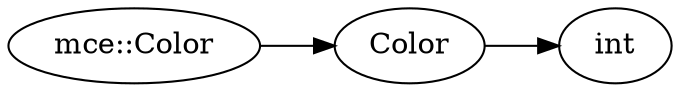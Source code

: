 digraph "mce::Color" {
rankdir = LR
121
121 -> 122
122 -> 123

121 [label="mce::Color",comment="name: \"mce::Color\", typeName: \"\", id: 121, branchId: 0, recurseId: -1, attributes: 0, notes: \"\""];
122 [label="Color",comment="name: \"Color\", typeName: \"\", id: 122, branchId: 0, recurseId: -1, attributes: 0, notes: \"\""];
123 [label="int",comment="name: \"int\", typeName: \"\", id: 123, branchId: 0, recurseId: -1, attributes: 512, notes: \"\""];
{ rank = max;123}

}
